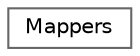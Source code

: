 digraph "Graphical Class Hierarchy"
{
 // INTERACTIVE_SVG=YES
 // LATEX_PDF_SIZE
  bgcolor="transparent";
  edge [fontname=Helvetica,fontsize=10,labelfontname=Helvetica,labelfontsize=10];
  node [fontname=Helvetica,fontsize=10,shape=box,height=0.2,width=0.4];
  rankdir="LR";
  Node0 [id="Node000000",label="Mappers",height=0.2,width=0.4,color="grey40", fillcolor="white", style="filled",URL="$dd/dc6/struct_mappers.html",tooltip="Class representing a namespace for the doxygen and HTML command mappers."];
}

